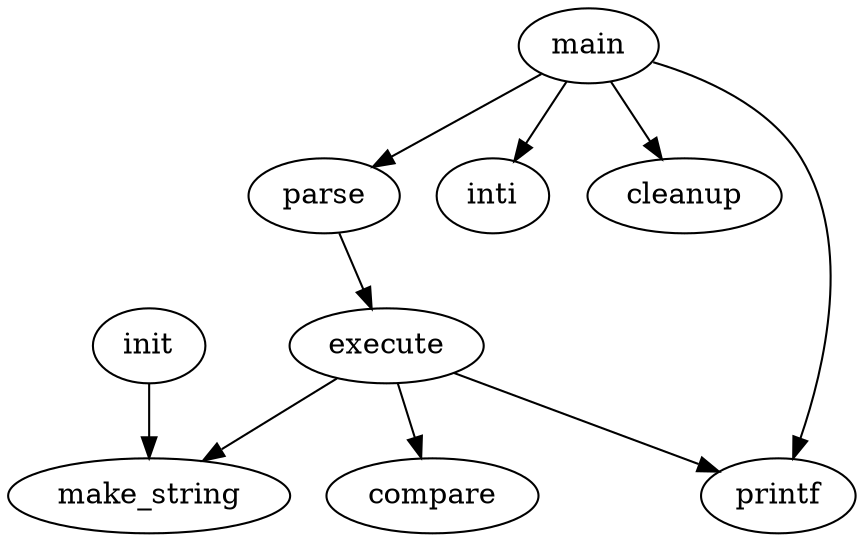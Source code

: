 digraph G {
	main -> parse -> execute;
	main -> inti;
	main -> cleanup;
	execute -> make_string;
	execute -> printf;
	init -> make_string;
	main -> printf;
	execute -> compare;
}
